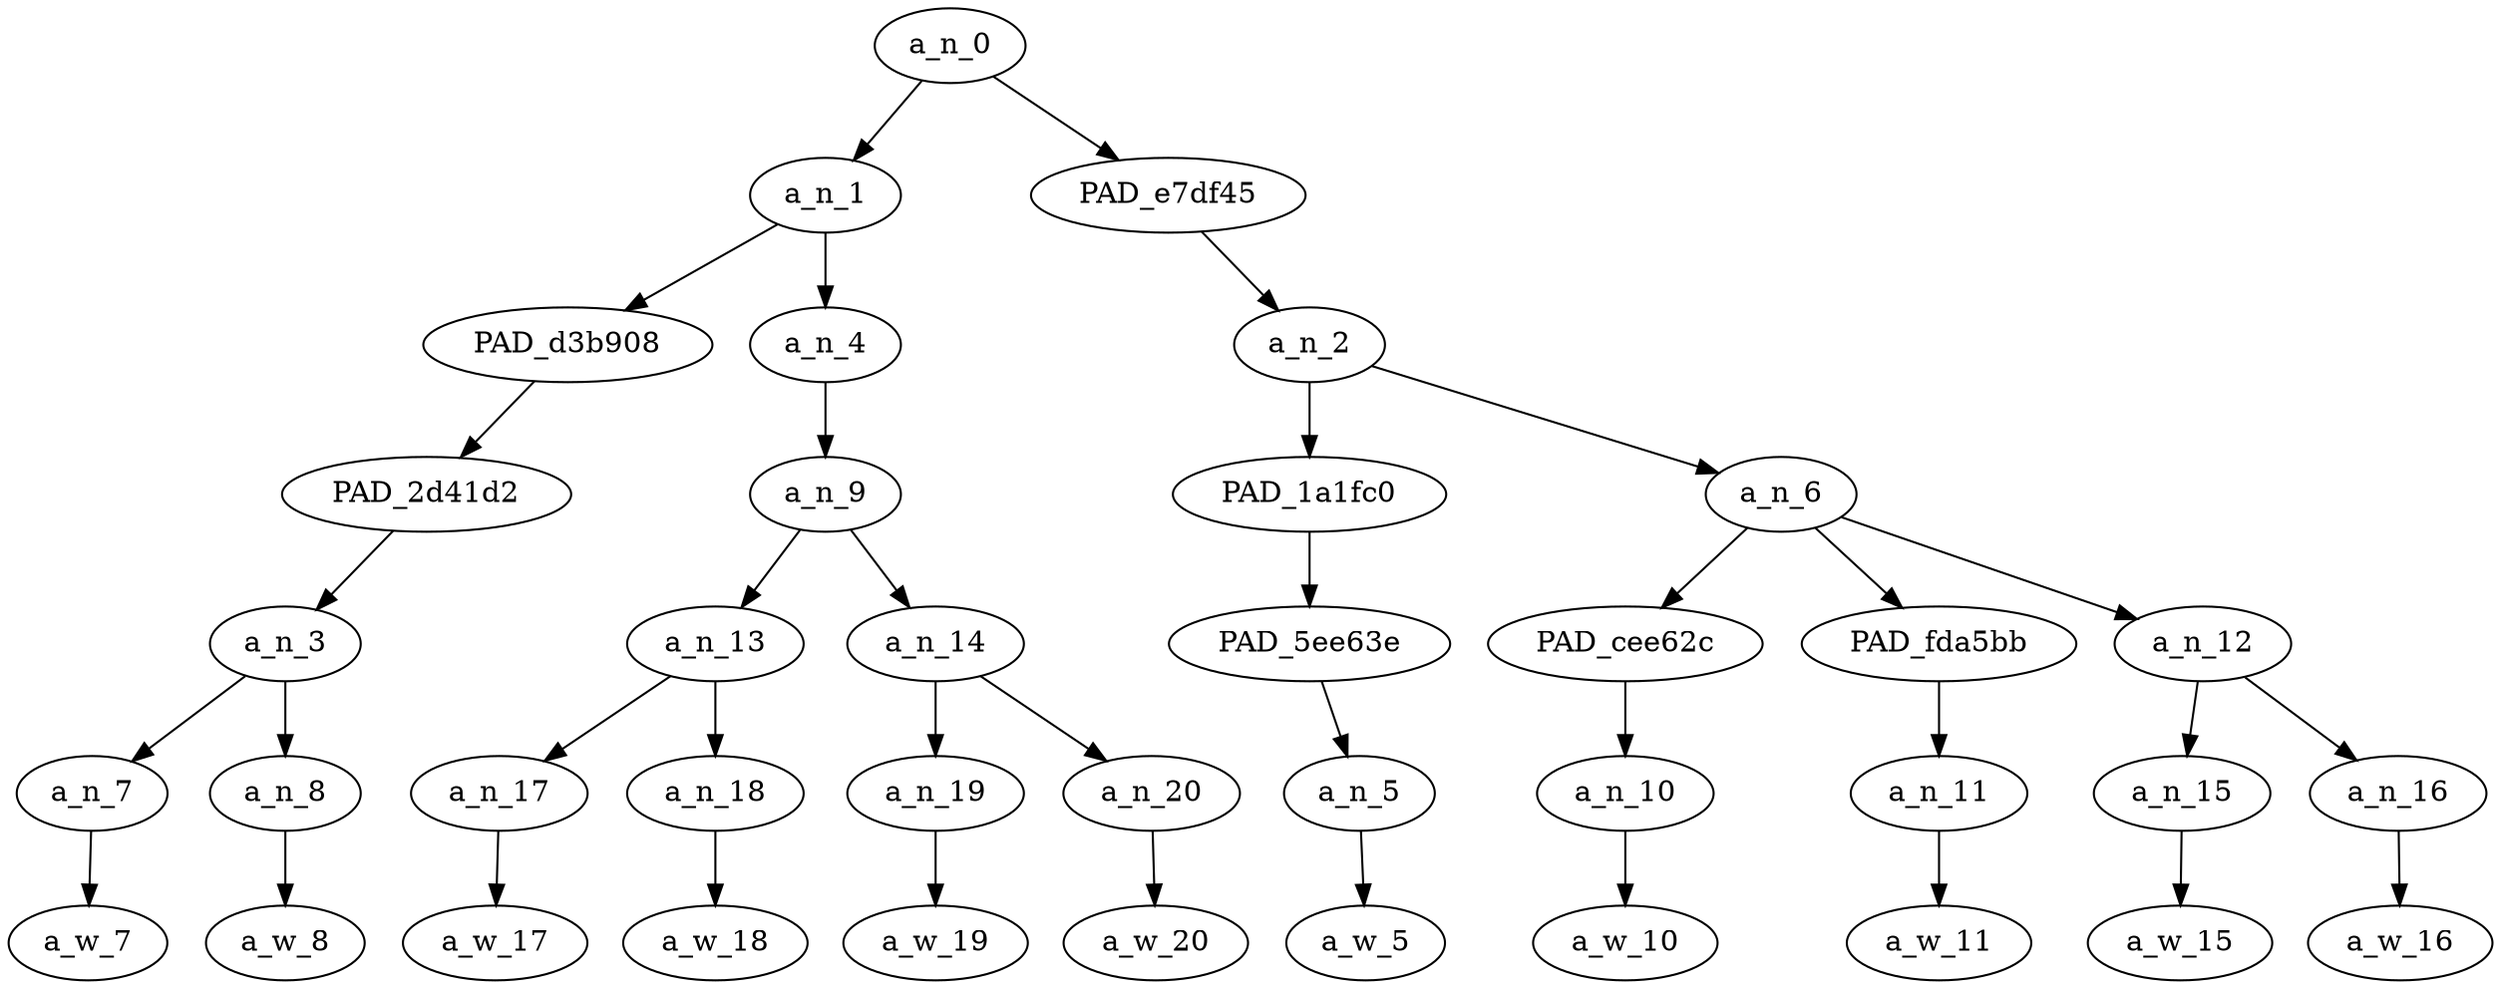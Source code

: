 strict digraph "" {
	a_n_0	[div_dir=1,
		index=0,
		level=6,
		pos="4.541666666666666,6!",
		text_span="[0, 1, 2, 3, 4, 5, 6, 7, 8, 9, 10]",
		value=1.00000001];
	a_n_1	[div_dir=1,
		index=0,
		level=5,
		pos="2.0,5!",
		text_span="[0, 1, 2, 3, 4, 5]",
		value=0.54132281];
	a_n_0 -> a_n_1;
	PAD_e7df45	[div_dir=-1,
		index=1,
		level=5,
		pos="7.083333333333333,5!",
		text_span="[6, 7, 8, 9, 10]",
		value=0.45865252];
	a_n_0 -> PAD_e7df45;
	PAD_d3b908	[div_dir=-1,
		index=0,
		level=4,
		pos="0.5,4!",
		text_span="[0, 1]",
		value=0.23076889];
	a_n_1 -> PAD_d3b908;
	a_n_4	[div_dir=1,
		index=1,
		level=4,
		pos="3.5,4!",
		text_span="[2, 3, 4, 5]",
		value=0.31047171];
	a_n_1 -> a_n_4;
	PAD_2d41d2	[div_dir=-1,
		index=0,
		level=3,
		pos="0.5,3!",
		text_span="[0, 1]",
		value=0.23076889];
	PAD_d3b908 -> PAD_2d41d2;
	a_n_3	[div_dir=-1,
		index=0,
		level=2,
		pos="0.5,2!",
		text_span="[0, 1]",
		value=0.23076889];
	PAD_2d41d2 -> a_n_3;
	a_n_7	[div_dir=1,
		index=0,
		level=1,
		pos="0.0,1!",
		text_span="[0]",
		value=0.07640388];
	a_n_3 -> a_n_7;
	a_n_8	[div_dir=-1,
		index=1,
		level=1,
		pos="1.0,1!",
		text_span="[1]",
		value=0.15430011];
	a_n_3 -> a_n_8;
	a_w_7	[div_dir=0,
		index=0,
		level=0,
		pos="0,0!",
		text_span="[0]",
		value="<user>"];
	a_n_7 -> a_w_7;
	a_w_8	[div_dir=0,
		index=1,
		level=0,
		pos="1,0!",
		text_span="[1]",
		value=cuz];
	a_n_8 -> a_w_8;
	a_n_9	[div_dir=1,
		index=1,
		level=3,
		pos="3.5,3!",
		text_span="[2, 3, 4, 5]",
		value=0.31032029];
	a_n_4 -> a_n_9;
	a_n_13	[div_dir=1,
		index=1,
		level=2,
		pos="2.5,2!",
		text_span="[2, 3]",
		value=0.21253282];
	a_n_9 -> a_n_13;
	a_n_14	[div_dir=1,
		index=2,
		level=2,
		pos="4.5,2!",
		text_span="[4, 5]",
		value=0.09763605];
	a_n_9 -> a_n_14;
	a_n_17	[div_dir=1,
		index=2,
		level=1,
		pos="2.0,1!",
		text_span="[2]",
		value=0.05552678];
	a_n_13 -> a_n_17;
	a_n_18	[div_dir=1,
		index=3,
		level=1,
		pos="3.0,1!",
		text_span="[3]",
		value=0.15682600];
	a_n_13 -> a_n_18;
	a_w_17	[div_dir=0,
		index=2,
		level=0,
		pos="2,0!",
		text_span="[2]",
		value=all];
	a_n_17 -> a_w_17;
	a_w_18	[div_dir=0,
		index=3,
		level=0,
		pos="3,0!",
		text_span="[3]",
		value=turkey];
	a_n_18 -> a_w_18;
	a_n_19	[div_dir=1,
		index=4,
		level=1,
		pos="4.0,1!",
		text_span="[4]",
		value=0.05293427];
	a_n_14 -> a_n_19;
	a_n_20	[div_dir=-1,
		index=5,
		level=1,
		pos="5.0,1!",
		text_span="[5]",
		value=0.04466574];
	a_n_14 -> a_n_20;
	a_w_19	[div_dir=0,
		index=4,
		level=0,
		pos="4,0!",
		text_span="[4]",
		value=can];
	a_n_19 -> a_w_19;
	a_w_20	[div_dir=0,
		index=5,
		level=0,
		pos="5,0!",
		text_span="[5]",
		value=do];
	a_n_20 -> a_w_20;
	a_n_2	[div_dir=-1,
		index=2,
		level=4,
		pos="7.083333333333333,4!",
		text_span="[6, 7, 8, 9, 10]",
		value=0.45865252];
	PAD_e7df45 -> a_n_2;
	PAD_1a1fc0	[div_dir=-1,
		index=2,
		level=3,
		pos="6.0,3!",
		text_span="[6]",
		value=0.05280968];
	a_n_2 -> PAD_1a1fc0;
	a_n_6	[div_dir=-1,
		index=3,
		level=3,
		pos="8.166666666666666,3!",
		text_span="[7, 8, 9, 10]",
		value=0.40578479];
	a_n_2 -> a_n_6;
	PAD_5ee63e	[div_dir=-1,
		index=3,
		level=2,
		pos="6.0,2!",
		text_span="[6]",
		value=0.05280968];
	PAD_1a1fc0 -> PAD_5ee63e;
	a_n_5	[div_dir=-1,
		index=6,
		level=1,
		pos="6.0,1!",
		text_span="[6]",
		value=0.05280968];
	PAD_5ee63e -> a_n_5;
	a_w_5	[div_dir=0,
		index=6,
		level=0,
		pos="6,0!",
		text_span="[6]",
		value=is];
	a_n_5 -> a_w_5;
	PAD_cee62c	[div_dir=-1,
		index=4,
		level=2,
		pos="7.0,2!",
		text_span="[7]",
		value=0.06092147];
	a_n_6 -> PAD_cee62c;
	PAD_fda5bb	[div_dir=1,
		index=5,
		level=2,
		pos="8.0,2!",
		text_span="[8]",
		value=0.11913479];
	a_n_6 -> PAD_fda5bb;
	a_n_12	[div_dir=-1,
		index=6,
		level=2,
		pos="9.5,2!",
		text_span="[9, 10]",
		value=0.22570708];
	a_n_6 -> a_n_12;
	a_n_10	[div_dir=-1,
		index=7,
		level=1,
		pos="7.0,1!",
		text_span="[7]",
		value=0.06092147];
	PAD_cee62c -> a_n_10;
	a_w_10	[div_dir=0,
		index=7,
		level=0,
		pos="7,0!",
		text_span="[7]",
		value=just];
	a_n_10 -> a_w_10;
	a_n_11	[div_dir=1,
		index=8,
		level=1,
		pos="8.0,1!",
		text_span="[8]",
		value=0.11913479];
	PAD_fda5bb -> a_n_11;
	a_w_11	[div_dir=0,
		index=8,
		level=0,
		pos="8,0!",
		text_span="[8]",
		value=playing];
	a_n_11 -> a_w_11;
	a_n_15	[div_dir=-1,
		index=9,
		level=1,
		pos="9.0,1!",
		text_span="[9]",
		value=0.06278073];
	a_n_12 -> a_n_15;
	a_n_16	[div_dir=-1,
		index=10,
		level=1,
		pos="10.0,1!",
		text_span="[10]",
		value=0.16283573];
	a_n_12 -> a_n_16;
	a_w_15	[div_dir=0,
		index=9,
		level=0,
		pos="9,0!",
		text_span="[9]",
		value=with];
	a_n_15 -> a_w_15;
	a_w_16	[div_dir=0,
		index=10,
		level=0,
		pos="10,0!",
		text_span="[10]",
		value=immigrants];
	a_n_16 -> a_w_16;
}

